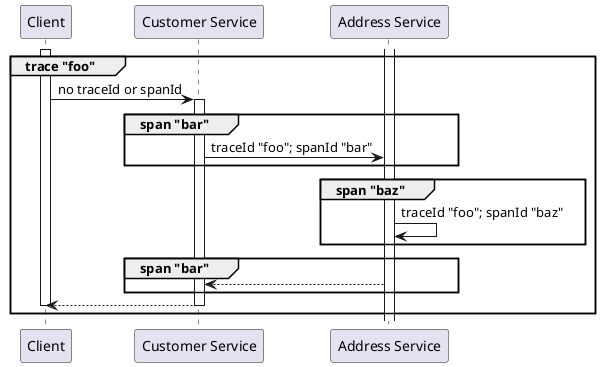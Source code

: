 @startuml
group trace "foo"
activate Client
"Client"->"Customer Service": no traceId or spanId
activate "Customer Service"
group span "bar"
"Customer Service"->"Address Service": traceId "foo"; spanId "bar"
end
group span "baz"
activate "Address Service"
"Address Service"->"Address Service": traceId "foo"; spanId "baz"
end
group span "bar"
"Customer Service"<--"Address Service":
end
"Client"<--"Customer Service":
deactivate "Customer Service"
deactivate Client
end
@enduml